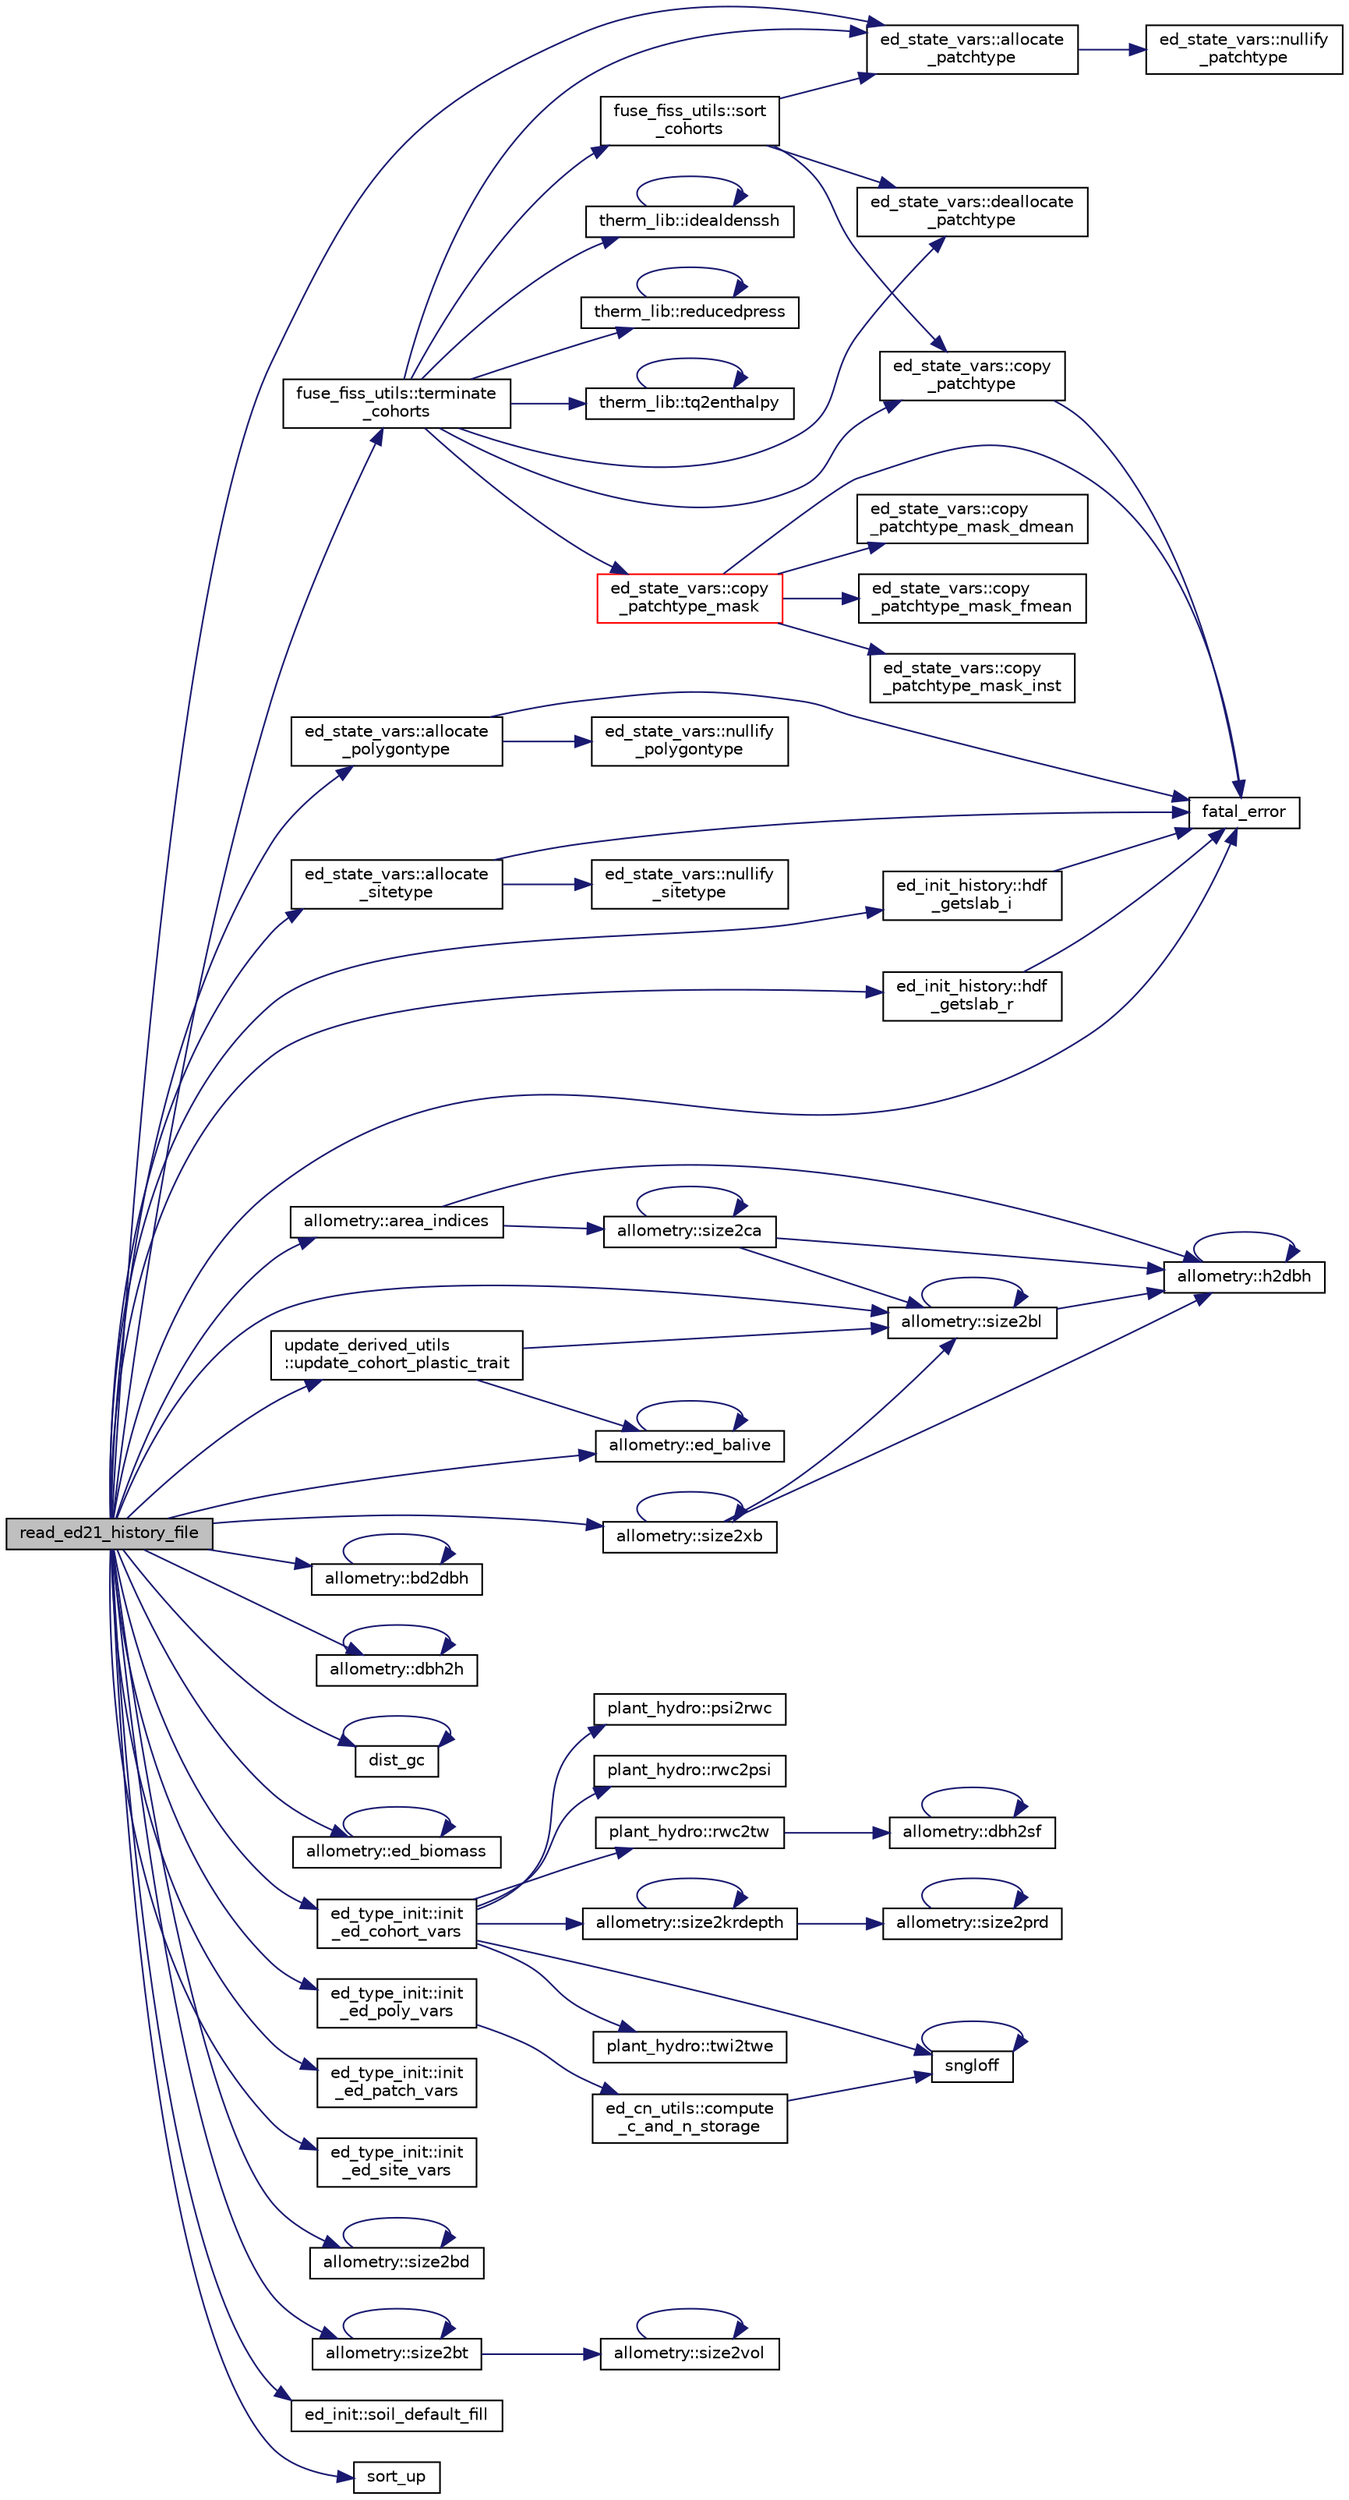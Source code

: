 digraph "read_ed21_history_file"
{
 // LATEX_PDF_SIZE
  edge [fontname="Helvetica",fontsize="10",labelfontname="Helvetica",labelfontsize="10"];
  node [fontname="Helvetica",fontsize="10",shape=record];
  rankdir="LR";
  Node1 [label="read_ed21_history_file",height=0.2,width=0.4,color="black", fillcolor="grey75", style="filled", fontcolor="black",tooltip=" "];
  Node1 -> Node2 [color="midnightblue",fontsize="10",style="solid",fontname="Helvetica"];
  Node2 [label="ed_state_vars::allocate\l_patchtype",height=0.2,width=0.4,color="black", fillcolor="white", style="filled",URL="$namespaceed__state__vars.html#a4837fc010e19721a127c9a8b04874594",tooltip="Allocates the cohort-level variables."];
  Node2 -> Node3 [color="midnightblue",fontsize="10",style="solid",fontname="Helvetica"];
  Node3 [label="ed_state_vars::nullify\l_patchtype",height=0.2,width=0.4,color="black", fillcolor="white", style="filled",URL="$namespaceed__state__vars.html#af1a07724c13a8dceb6ba2d3dab21b899",tooltip="Nullifies all cohort pointers."];
  Node1 -> Node4 [color="midnightblue",fontsize="10",style="solid",fontname="Helvetica"];
  Node4 [label="ed_state_vars::allocate\l_polygontype",height=0.2,width=0.4,color="black", fillcolor="white", style="filled",URL="$namespaceed__state__vars.html#ad14e882e6c902118f0e369dd846eeedf",tooltip="Allocates the site-level variables."];
  Node4 -> Node5 [color="midnightblue",fontsize="10",style="solid",fontname="Helvetica"];
  Node5 [label="fatal_error",height=0.2,width=0.4,color="black", fillcolor="white", style="filled",URL="$fatal__error_8_f90.html#a2a2bff228716ab48a81c795b348d1665",tooltip=" "];
  Node4 -> Node6 [color="midnightblue",fontsize="10",style="solid",fontname="Helvetica"];
  Node6 [label="ed_state_vars::nullify\l_polygontype",height=0.2,width=0.4,color="black", fillcolor="white", style="filled",URL="$namespaceed__state__vars.html#ade6f2776a02bd9a26ee31fe75cda6170",tooltip="Nullifies all site pointers."];
  Node1 -> Node7 [color="midnightblue",fontsize="10",style="solid",fontname="Helvetica"];
  Node7 [label="ed_state_vars::allocate\l_sitetype",height=0.2,width=0.4,color="black", fillcolor="white", style="filled",URL="$namespaceed__state__vars.html#ac3b987ebbdc7c8cd956eb2634010edb9",tooltip="Allocates the patch-level variables."];
  Node7 -> Node5 [color="midnightblue",fontsize="10",style="solid",fontname="Helvetica"];
  Node7 -> Node8 [color="midnightblue",fontsize="10",style="solid",fontname="Helvetica"];
  Node8 [label="ed_state_vars::nullify\l_sitetype",height=0.2,width=0.4,color="black", fillcolor="white", style="filled",URL="$namespaceed__state__vars.html#aa13b6faa5a0031bd5df50581ac0db0ff",tooltip="Nullifies all patch pointers."];
  Node1 -> Node9 [color="midnightblue",fontsize="10",style="solid",fontname="Helvetica"];
  Node9 [label="allometry::area_indices",height=0.2,width=0.4,color="black", fillcolor="white", style="filled",URL="$namespaceallometry.html#ac715c0d308392f2b0eee93ab9ae210b1",tooltip=" "];
  Node9 -> Node10 [color="midnightblue",fontsize="10",style="solid",fontname="Helvetica"];
  Node10 [label="allometry::h2dbh",height=0.2,width=0.4,color="black", fillcolor="white", style="filled",URL="$namespaceallometry.html#a31aa8db06e86ec74efb5e692417399df",tooltip=" "];
  Node10 -> Node10 [color="midnightblue",fontsize="10",style="solid",fontname="Helvetica"];
  Node9 -> Node11 [color="midnightblue",fontsize="10",style="solid",fontname="Helvetica"];
  Node11 [label="allometry::size2ca",height=0.2,width=0.4,color="black", fillcolor="white", style="filled",URL="$namespaceallometry.html#aed6e96368f347aaebe3a7c16fe32289f",tooltip=" "];
  Node11 -> Node10 [color="midnightblue",fontsize="10",style="solid",fontname="Helvetica"];
  Node11 -> Node12 [color="midnightblue",fontsize="10",style="solid",fontname="Helvetica"];
  Node12 [label="allometry::size2bl",height=0.2,width=0.4,color="black", fillcolor="white", style="filled",URL="$namespaceallometry.html#a10c3f179ffa5bee4c98a338aa18067ee",tooltip=" "];
  Node12 -> Node10 [color="midnightblue",fontsize="10",style="solid",fontname="Helvetica"];
  Node12 -> Node12 [color="midnightblue",fontsize="10",style="solid",fontname="Helvetica"];
  Node11 -> Node11 [color="midnightblue",fontsize="10",style="solid",fontname="Helvetica"];
  Node1 -> Node13 [color="midnightblue",fontsize="10",style="solid",fontname="Helvetica"];
  Node13 [label="allometry::bd2dbh",height=0.2,width=0.4,color="black", fillcolor="white", style="filled",URL="$namespaceallometry.html#ab6e678cf9b820dfc053d8c150bb21372",tooltip=" "];
  Node13 -> Node13 [color="midnightblue",fontsize="10",style="solid",fontname="Helvetica"];
  Node1 -> Node14 [color="midnightblue",fontsize="10",style="solid",fontname="Helvetica"];
  Node14 [label="allometry::dbh2h",height=0.2,width=0.4,color="black", fillcolor="white", style="filled",URL="$namespaceallometry.html#a56f11dc07da4d5e7114dc37d6cc5f2cc",tooltip=" "];
  Node14 -> Node14 [color="midnightblue",fontsize="10",style="solid",fontname="Helvetica"];
  Node1 -> Node15 [color="midnightblue",fontsize="10",style="solid",fontname="Helvetica"];
  Node15 [label="dist_gc",height=0.2,width=0.4,color="black", fillcolor="white", style="filled",URL="$great__circle_8f90.html#abff00715b3227e38afe4c1a67416e4d2",tooltip=" "];
  Node15 -> Node15 [color="midnightblue",fontsize="10",style="solid",fontname="Helvetica"];
  Node1 -> Node16 [color="midnightblue",fontsize="10",style="solid",fontname="Helvetica"];
  Node16 [label="allometry::ed_balive",height=0.2,width=0.4,color="black", fillcolor="white", style="filled",URL="$namespaceallometry.html#a5bd25d4c4a3c5dda8a2158e3c7c57792",tooltip=" "];
  Node16 -> Node16 [color="midnightblue",fontsize="10",style="solid",fontname="Helvetica"];
  Node1 -> Node17 [color="midnightblue",fontsize="10",style="solid",fontname="Helvetica"];
  Node17 [label="allometry::ed_biomass",height=0.2,width=0.4,color="black", fillcolor="white", style="filled",URL="$namespaceallometry.html#ab6a3d3302db0096b21354babe768677b",tooltip=" "];
  Node17 -> Node17 [color="midnightblue",fontsize="10",style="solid",fontname="Helvetica"];
  Node1 -> Node5 [color="midnightblue",fontsize="10",style="solid",fontname="Helvetica"];
  Node1 -> Node18 [color="midnightblue",fontsize="10",style="solid",fontname="Helvetica"];
  Node18 [label="ed_init_history::hdf\l_getslab_i",height=0.2,width=0.4,color="black", fillcolor="white", style="filled",URL="$namespaceed__init__history.html#a192fb1510208211779299f2370902e5e",tooltip=" "];
  Node18 -> Node5 [color="midnightblue",fontsize="10",style="solid",fontname="Helvetica"];
  Node1 -> Node19 [color="midnightblue",fontsize="10",style="solid",fontname="Helvetica"];
  Node19 [label="ed_init_history::hdf\l_getslab_r",height=0.2,width=0.4,color="black", fillcolor="white", style="filled",URL="$namespaceed__init__history.html#a1b9d6cc3c6107d401da7ef1b39e5b660",tooltip=" "];
  Node19 -> Node5 [color="midnightblue",fontsize="10",style="solid",fontname="Helvetica"];
  Node1 -> Node20 [color="midnightblue",fontsize="10",style="solid",fontname="Helvetica"];
  Node20 [label="ed_type_init::init\l_ed_cohort_vars",height=0.2,width=0.4,color="black", fillcolor="white", style="filled",URL="$namespaceed__type__init.html#ab30c622196bad8ad50484812a3fe1868",tooltip=" "];
  Node20 -> Node21 [color="midnightblue",fontsize="10",style="solid",fontname="Helvetica"];
  Node21 [label="plant_hydro::psi2rwc",height=0.2,width=0.4,color="black", fillcolor="white", style="filled",URL="$namespaceplant__hydro.html#ae27d78c83f41d9d6fdd38ad2052b32af",tooltip="\\breif Convert water potential of leaf and wood to relative water content"];
  Node20 -> Node22 [color="midnightblue",fontsize="10",style="solid",fontname="Helvetica"];
  Node22 [label="plant_hydro::rwc2psi",height=0.2,width=0.4,color="black", fillcolor="white", style="filled",URL="$namespaceplant__hydro.html#a7cc35f0ea4e11517e3bc7eb75fd19e36",tooltip="Convert relative water content to water potential."];
  Node20 -> Node23 [color="midnightblue",fontsize="10",style="solid",fontname="Helvetica"];
  Node23 [label="plant_hydro::rwc2tw",height=0.2,width=0.4,color="black", fillcolor="white", style="filled",URL="$namespaceplant__hydro.html#af7799ce8ba25fef66ade9730bc9f6c77",tooltip="Convert relative water content to total water for both leaf and wood."];
  Node23 -> Node24 [color="midnightblue",fontsize="10",style="solid",fontname="Helvetica"];
  Node24 [label="allometry::dbh2sf",height=0.2,width=0.4,color="black", fillcolor="white", style="filled",URL="$namespaceallometry.html#aded2a9492711f07e5c157c17e9029c10",tooltip=" "];
  Node24 -> Node24 [color="midnightblue",fontsize="10",style="solid",fontname="Helvetica"];
  Node20 -> Node25 [color="midnightblue",fontsize="10",style="solid",fontname="Helvetica"];
  Node25 [label="allometry::size2krdepth",height=0.2,width=0.4,color="black", fillcolor="white", style="filled",URL="$namespaceallometry.html#a91ab563e850c9a9486fadbb0227f6567",tooltip=" "];
  Node25 -> Node25 [color="midnightblue",fontsize="10",style="solid",fontname="Helvetica"];
  Node25 -> Node26 [color="midnightblue",fontsize="10",style="solid",fontname="Helvetica"];
  Node26 [label="allometry::size2prd",height=0.2,width=0.4,color="black", fillcolor="white", style="filled",URL="$namespaceallometry.html#aa96d4524c2ac20b6604bb171bbf3559f",tooltip=" "];
  Node26 -> Node26 [color="midnightblue",fontsize="10",style="solid",fontname="Helvetica"];
  Node20 -> Node27 [color="midnightblue",fontsize="10",style="solid",fontname="Helvetica"];
  Node27 [label="sngloff",height=0.2,width=0.4,color="black", fillcolor="white", style="filled",URL="$numutils_8f90.html#a97ff3973394dba1b9534e055e358de97",tooltip=" "];
  Node27 -> Node27 [color="midnightblue",fontsize="10",style="solid",fontname="Helvetica"];
  Node20 -> Node28 [color="midnightblue",fontsize="10",style="solid",fontname="Helvetica"];
  Node28 [label="plant_hydro::twi2twe",height=0.2,width=0.4,color="black", fillcolor="white", style="filled",URL="$namespaceplant__hydro.html#ac96b04cb776694987ccefd7c37aab829",tooltip="Intensive to extensive internal water converter."];
  Node1 -> Node29 [color="midnightblue",fontsize="10",style="solid",fontname="Helvetica"];
  Node29 [label="ed_type_init::init\l_ed_patch_vars",height=0.2,width=0.4,color="black", fillcolor="white", style="filled",URL="$namespaceed__type__init.html#ad2da7b1cae74d5158df5769355bd6a3a",tooltip=" "];
  Node1 -> Node30 [color="midnightblue",fontsize="10",style="solid",fontname="Helvetica"];
  Node30 [label="ed_type_init::init\l_ed_poly_vars",height=0.2,width=0.4,color="black", fillcolor="white", style="filled",URL="$namespaceed__type__init.html#a879e730b8ecac6d59a4eb88986af9139",tooltip=" "];
  Node30 -> Node31 [color="midnightblue",fontsize="10",style="solid",fontname="Helvetica"];
  Node31 [label="ed_cn_utils::compute\l_c_and_n_storage",height=0.2,width=0.4,color="black", fillcolor="white", style="filled",URL="$namespaceed__cn__utils.html#a871cf9e18e375b69efb130964f60cf88",tooltip=" "];
  Node31 -> Node27 [color="midnightblue",fontsize="10",style="solid",fontname="Helvetica"];
  Node1 -> Node32 [color="midnightblue",fontsize="10",style="solid",fontname="Helvetica"];
  Node32 [label="ed_type_init::init\l_ed_site_vars",height=0.2,width=0.4,color="black", fillcolor="white", style="filled",URL="$namespaceed__type__init.html#aae079926f1dba6ac360b91687a954316",tooltip=" "];
  Node1 -> Node33 [color="midnightblue",fontsize="10",style="solid",fontname="Helvetica"];
  Node33 [label="allometry::size2bd",height=0.2,width=0.4,color="black", fillcolor="white", style="filled",URL="$namespaceallometry.html#a08a0764bc1887e71051914ed5b30c72c",tooltip=" "];
  Node33 -> Node33 [color="midnightblue",fontsize="10",style="solid",fontname="Helvetica"];
  Node1 -> Node12 [color="midnightblue",fontsize="10",style="solid",fontname="Helvetica"];
  Node1 -> Node34 [color="midnightblue",fontsize="10",style="solid",fontname="Helvetica"];
  Node34 [label="allometry::size2bt",height=0.2,width=0.4,color="black", fillcolor="white", style="filled",URL="$namespaceallometry.html#ac230dfaa6f3a6177011cc298eecb569a",tooltip=" "];
  Node34 -> Node34 [color="midnightblue",fontsize="10",style="solid",fontname="Helvetica"];
  Node34 -> Node35 [color="midnightblue",fontsize="10",style="solid",fontname="Helvetica"];
  Node35 [label="allometry::size2vol",height=0.2,width=0.4,color="black", fillcolor="white", style="filled",URL="$namespaceallometry.html#a0a36cf7374fc6c412a4a3975429e4127",tooltip=" "];
  Node35 -> Node35 [color="midnightblue",fontsize="10",style="solid",fontname="Helvetica"];
  Node1 -> Node36 [color="midnightblue",fontsize="10",style="solid",fontname="Helvetica"];
  Node36 [label="allometry::size2xb",height=0.2,width=0.4,color="black", fillcolor="white", style="filled",URL="$namespaceallometry.html#a774c3e4785f2bfe0a7fe2d5d15293137",tooltip=" "];
  Node36 -> Node10 [color="midnightblue",fontsize="10",style="solid",fontname="Helvetica"];
  Node36 -> Node12 [color="midnightblue",fontsize="10",style="solid",fontname="Helvetica"];
  Node36 -> Node36 [color="midnightblue",fontsize="10",style="solid",fontname="Helvetica"];
  Node1 -> Node37 [color="midnightblue",fontsize="10",style="solid",fontname="Helvetica"];
  Node37 [label="ed_init::soil_default_fill",height=0.2,width=0.4,color="black", fillcolor="white", style="filled",URL="$namespaceed__init.html#a1c325c081bad109acafdb272baa9c056",tooltip=" "];
  Node1 -> Node38 [color="midnightblue",fontsize="10",style="solid",fontname="Helvetica"];
  Node38 [label="sort_up",height=0.2,width=0.4,color="black", fillcolor="white", style="filled",URL="$numutils_8f90.html#a0ce70697995bdbb28ca0f7de92ba5210",tooltip=" "];
  Node1 -> Node39 [color="midnightblue",fontsize="10",style="solid",fontname="Helvetica"];
  Node39 [label="fuse_fiss_utils::terminate\l_cohorts",height=0.2,width=0.4,color="black", fillcolor="white", style="filled",URL="$namespacefuse__fiss__utils.html#a8afe150340753f32f88a5033afb66ff1",tooltip="This subroutine will eliminate cohorts based on their sizes. This is intended to eliminate cohorts th..."];
  Node39 -> Node2 [color="midnightblue",fontsize="10",style="solid",fontname="Helvetica"];
  Node39 -> Node40 [color="midnightblue",fontsize="10",style="solid",fontname="Helvetica"];
  Node40 [label="ed_state_vars::copy\l_patchtype",height=0.2,width=0.4,color="black", fillcolor="white", style="filled",URL="$namespaceed__state__vars.html#accd794e0e8d71ba375c3669097ae5c8d",tooltip="Copies a continuous chunk of cohorts from one place to another."];
  Node40 -> Node5 [color="midnightblue",fontsize="10",style="solid",fontname="Helvetica"];
  Node39 -> Node41 [color="midnightblue",fontsize="10",style="solid",fontname="Helvetica"];
  Node41 [label="ed_state_vars::copy\l_patchtype_mask",height=0.2,width=0.4,color="red", fillcolor="white", style="filled",URL="$namespaceed__state__vars.html#a8d1f42b1112652da9f1e05929cdb29a1",tooltip="Copies part of cohorts from one place to another. (only the ones where mask is .true...."];
  Node41 -> Node42 [color="midnightblue",fontsize="10",style="solid",fontname="Helvetica"];
  Node42 [label="ed_state_vars::copy\l_patchtype_mask_dmean",height=0.2,width=0.4,color="black", fillcolor="white", style="filled",URL="$namespaceed__state__vars.html#a411d90a5fd9b3a25fdb7d149637db7e2",tooltip="Copies the cohort-level variables that are dmean."];
  Node41 -> Node43 [color="midnightblue",fontsize="10",style="solid",fontname="Helvetica"];
  Node43 [label="ed_state_vars::copy\l_patchtype_mask_fmean",height=0.2,width=0.4,color="black", fillcolor="white", style="filled",URL="$namespaceed__state__vars.html#a2db3f30821599bfbbc83fb91bd0b00b5",tooltip="Copies the cohort-level variables that are fmean."];
  Node41 -> Node44 [color="midnightblue",fontsize="10",style="solid",fontname="Helvetica"];
  Node44 [label="ed_state_vars::copy\l_patchtype_mask_inst",height=0.2,width=0.4,color="black", fillcolor="white", style="filled",URL="$namespaceed__state__vars.html#a33fc63e73e6503b7c1dd90af0d954c8f",tooltip="Copies the cohort-level variables that are not fmean, dmean, mmean, mmsqu, qmean, and qmsqu."];
  Node41 -> Node5 [color="midnightblue",fontsize="10",style="solid",fontname="Helvetica"];
  Node39 -> Node47 [color="midnightblue",fontsize="10",style="solid",fontname="Helvetica"];
  Node47 [label="ed_state_vars::deallocate\l_patchtype",height=0.2,width=0.4,color="black", fillcolor="white", style="filled",URL="$namespaceed__state__vars.html#a2845fb7d7264ed3c00651e9e46a16ed8",tooltip="De-allocates all cohort pointers."];
  Node39 -> Node48 [color="midnightblue",fontsize="10",style="solid",fontname="Helvetica"];
  Node48 [label="therm_lib::idealdenssh",height=0.2,width=0.4,color="black", fillcolor="white", style="filled",URL="$namespacetherm__lib.html#a60b714e3ae5457604df59afaf6904acd",tooltip=" "];
  Node48 -> Node48 [color="midnightblue",fontsize="10",style="solid",fontname="Helvetica"];
  Node39 -> Node49 [color="midnightblue",fontsize="10",style="solid",fontname="Helvetica"];
  Node49 [label="therm_lib::reducedpress",height=0.2,width=0.4,color="black", fillcolor="white", style="filled",URL="$namespacetherm__lib.html#ad37c9d26367d1a2678cd1875d21f05fd",tooltip=" "];
  Node49 -> Node49 [color="midnightblue",fontsize="10",style="solid",fontname="Helvetica"];
  Node39 -> Node50 [color="midnightblue",fontsize="10",style="solid",fontname="Helvetica"];
  Node50 [label="fuse_fiss_utils::sort\l_cohorts",height=0.2,width=0.4,color="black", fillcolor="white", style="filled",URL="$namespacefuse__fiss__utils.html#a31e4835d2465d1400c7cbbb51976b341",tooltip="This subroutine will sort the cohorts by size (1st = tallest, last = shortest.)"];
  Node50 -> Node2 [color="midnightblue",fontsize="10",style="solid",fontname="Helvetica"];
  Node50 -> Node40 [color="midnightblue",fontsize="10",style="solid",fontname="Helvetica"];
  Node50 -> Node47 [color="midnightblue",fontsize="10",style="solid",fontname="Helvetica"];
  Node39 -> Node51 [color="midnightblue",fontsize="10",style="solid",fontname="Helvetica"];
  Node51 [label="therm_lib::tq2enthalpy",height=0.2,width=0.4,color="black", fillcolor="white", style="filled",URL="$namespacetherm__lib.html#addd05382298a8487d09d7f6e2664dd62",tooltip=" "];
  Node51 -> Node51 [color="midnightblue",fontsize="10",style="solid",fontname="Helvetica"];
  Node1 -> Node52 [color="midnightblue",fontsize="10",style="solid",fontname="Helvetica"];
  Node52 [label="update_derived_utils\l::update_cohort_plastic_trait",height=0.2,width=0.4,color="black", fillcolor="white", style="filled",URL="$namespaceupdate__derived__utils.html#ac2a520391f9c8ebc8960794ede947cc6",tooltip=" "];
  Node52 -> Node16 [color="midnightblue",fontsize="10",style="solid",fontname="Helvetica"];
  Node52 -> Node12 [color="midnightblue",fontsize="10",style="solid",fontname="Helvetica"];
}
